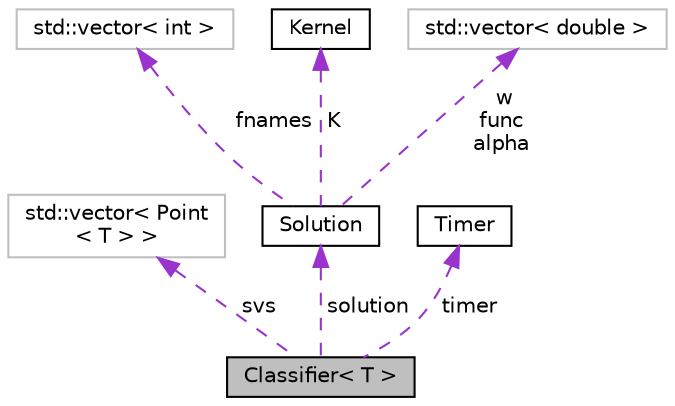 digraph "Classifier&lt; T &gt;"
{
  edge [fontname="Helvetica",fontsize="10",labelfontname="Helvetica",labelfontsize="10"];
  node [fontname="Helvetica",fontsize="10",shape=record];
  Node10 [label="Classifier\< T \>",height=0.2,width=0.4,color="black", fillcolor="grey75", style="filled", fontcolor="black"];
  Node11 -> Node10 [dir="back",color="darkorchid3",fontsize="10",style="dashed",label=" svs" ,fontname="Helvetica"];
  Node11 [label="std::vector\< Point\l\< T \> \>",height=0.2,width=0.4,color="grey75", fillcolor="white", style="filled"];
  Node12 -> Node10 [dir="back",color="darkorchid3",fontsize="10",style="dashed",label=" solution" ,fontname="Helvetica"];
  Node12 [label="Solution",height=0.2,width=0.4,color="black", fillcolor="white", style="filled",URL="$class_solution.html"];
  Node13 -> Node12 [dir="back",color="darkorchid3",fontsize="10",style="dashed",label=" fnames" ,fontname="Helvetica"];
  Node13 [label="std::vector\< int \>",height=0.2,width=0.4,color="grey75", fillcolor="white", style="filled"];
  Node14 -> Node12 [dir="back",color="darkorchid3",fontsize="10",style="dashed",label=" K" ,fontname="Helvetica"];
  Node14 [label="Kernel",height=0.2,width=0.4,color="black", fillcolor="white", style="filled",URL="$class_kernel.html",tooltip="Class for the kernel computations. "];
  Node15 -> Node12 [dir="back",color="darkorchid3",fontsize="10",style="dashed",label=" w\nfunc\nalpha" ,fontname="Helvetica"];
  Node15 [label="std::vector\< double \>",height=0.2,width=0.4,color="grey75", fillcolor="white", style="filled"];
  Node16 -> Node10 [dir="back",color="darkorchid3",fontsize="10",style="dashed",label=" timer" ,fontname="Helvetica"];
  Node16 [label="Timer",height=0.2,width=0.4,color="black", fillcolor="white", style="filled",URL="$class_timer.html",tooltip="Wrapper for the implementation of a simple timer. "];
}
